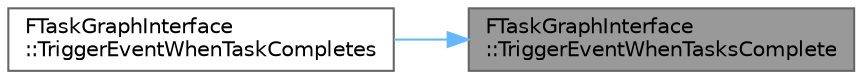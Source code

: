digraph "FTaskGraphInterface::TriggerEventWhenTasksComplete"
{
 // INTERACTIVE_SVG=YES
 // LATEX_PDF_SIZE
  bgcolor="transparent";
  edge [fontname=Helvetica,fontsize=10,labelfontname=Helvetica,labelfontsize=10];
  node [fontname=Helvetica,fontsize=10,shape=box,height=0.2,width=0.4];
  rankdir="RL";
  Node1 [id="Node000001",label="FTaskGraphInterface\l::TriggerEventWhenTasksComplete",height=0.2,width=0.4,color="gray40", fillcolor="grey60", style="filled", fontcolor="black",tooltip="When a set of tasks complete, fire a scoped event."];
  Node1 -> Node2 [id="edge1_Node000001_Node000002",dir="back",color="steelblue1",style="solid",tooltip=" "];
  Node2 [id="Node000002",label="FTaskGraphInterface\l::TriggerEventWhenTaskCompletes",height=0.2,width=0.4,color="grey40", fillcolor="white", style="filled",URL="$df/d19/classFTaskGraphInterface.html#a692faa1602af0b6e860286dd8a2bfc19",tooltip="When a task completes, fire a scoped event."];
}
